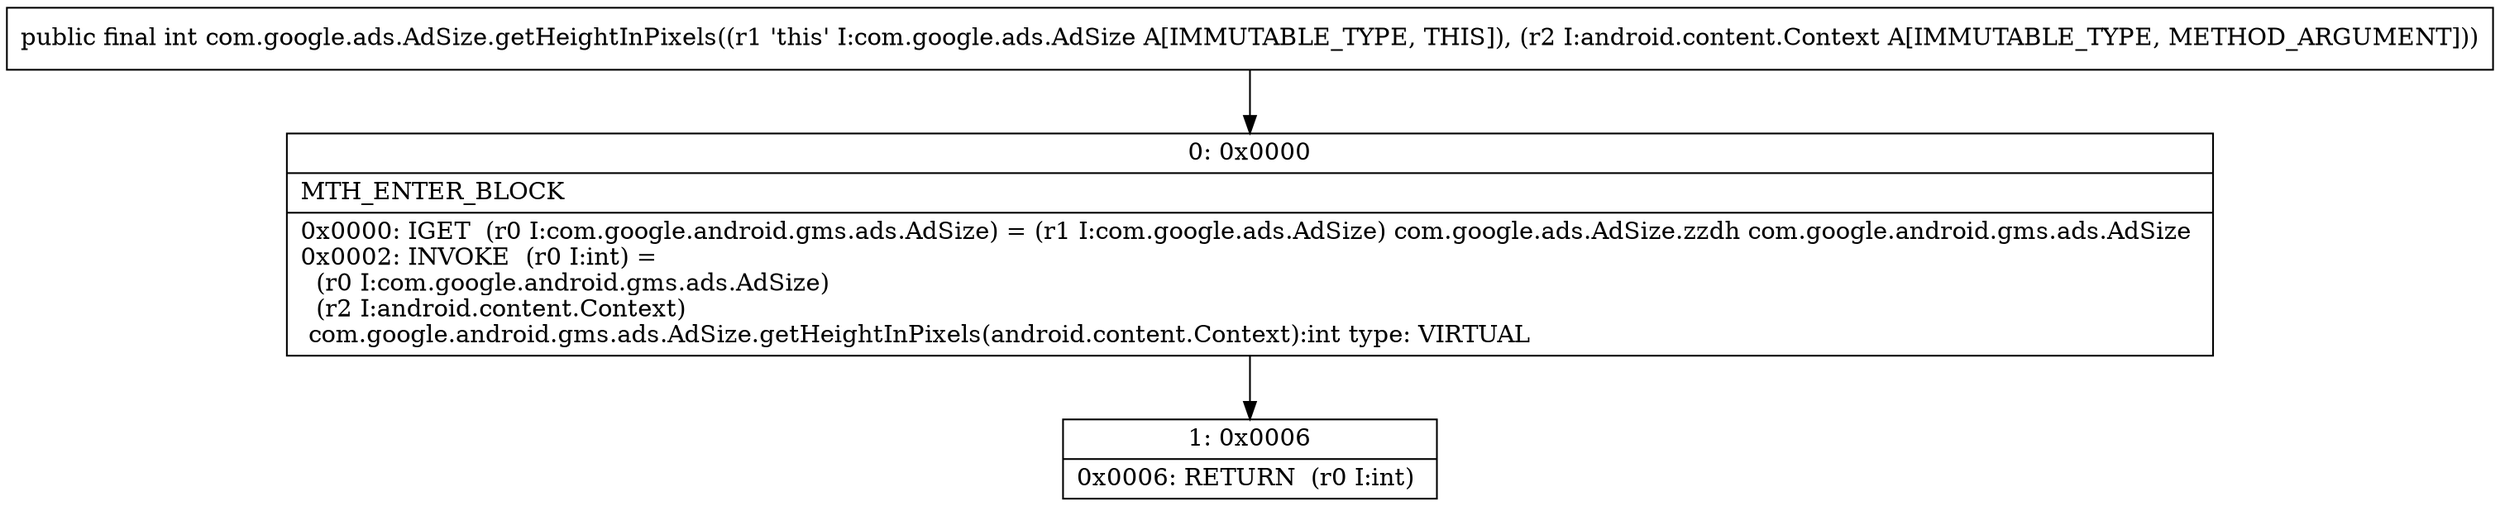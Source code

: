 digraph "CFG forcom.google.ads.AdSize.getHeightInPixels(Landroid\/content\/Context;)I" {
Node_0 [shape=record,label="{0\:\ 0x0000|MTH_ENTER_BLOCK\l|0x0000: IGET  (r0 I:com.google.android.gms.ads.AdSize) = (r1 I:com.google.ads.AdSize) com.google.ads.AdSize.zzdh com.google.android.gms.ads.AdSize \l0x0002: INVOKE  (r0 I:int) = \l  (r0 I:com.google.android.gms.ads.AdSize)\l  (r2 I:android.content.Context)\l com.google.android.gms.ads.AdSize.getHeightInPixels(android.content.Context):int type: VIRTUAL \l}"];
Node_1 [shape=record,label="{1\:\ 0x0006|0x0006: RETURN  (r0 I:int) \l}"];
MethodNode[shape=record,label="{public final int com.google.ads.AdSize.getHeightInPixels((r1 'this' I:com.google.ads.AdSize A[IMMUTABLE_TYPE, THIS]), (r2 I:android.content.Context A[IMMUTABLE_TYPE, METHOD_ARGUMENT])) }"];
MethodNode -> Node_0;
Node_0 -> Node_1;
}

